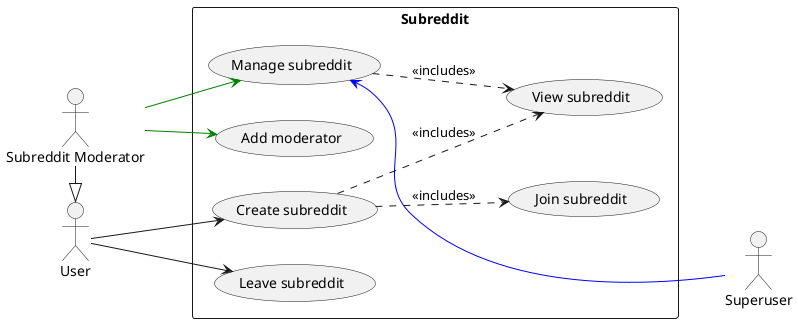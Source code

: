 @startuml
skinparam packageStyle rectangle
left to right direction
actor "User" as user
actor "Subreddit Moderator" as mod
actor "Superuser" as su
mod -|> user

rectangle Subreddit as sub {
  usecase "Create subreddit" as sub_create
  usecase "View subreddit" as sub_read
  usecase "Manage subreddit" as sub_manage
  usecase "Add moderator" as sub_add_mod

  usecase "Join subreddit" as sub_join
  usecase "Leave subreddit" as sub_leave
}

user --> sub_create
user --> sub_leave

mod -[#green]-> sub_manage
mod -[#green]-> sub_add_mod

sub_manage    <-[#blue]-- su

sub_create ..> sub_read : <<includes>>
sub_create ..> sub_join : <<includes>>
sub_manage ..> sub_read : <<includes>>

@enduml
